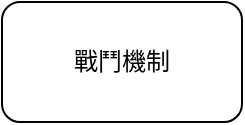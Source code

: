 <mxfile version="24.6.2" type="github">
  <diagram name="第 1 页" id="YxAOuoWvRsOyXaP2Et4D">
    <mxGraphModel dx="1023" dy="525" grid="1" gridSize="10" guides="1" tooltips="1" connect="1" arrows="1" fold="1" page="1" pageScale="1" pageWidth="827" pageHeight="1169" math="0" shadow="0">
      <root>
        <mxCell id="0" />
        <mxCell id="1" parent="0" />
        <mxCell id="GOSEWkCp82heNMlC5X2k-1" value="戰鬥機制" style="rounded=1;whiteSpace=wrap;html=1;" vertex="1" parent="1">
          <mxGeometry x="40" y="555" width="120" height="60" as="geometry" />
        </mxCell>
      </root>
    </mxGraphModel>
  </diagram>
</mxfile>

